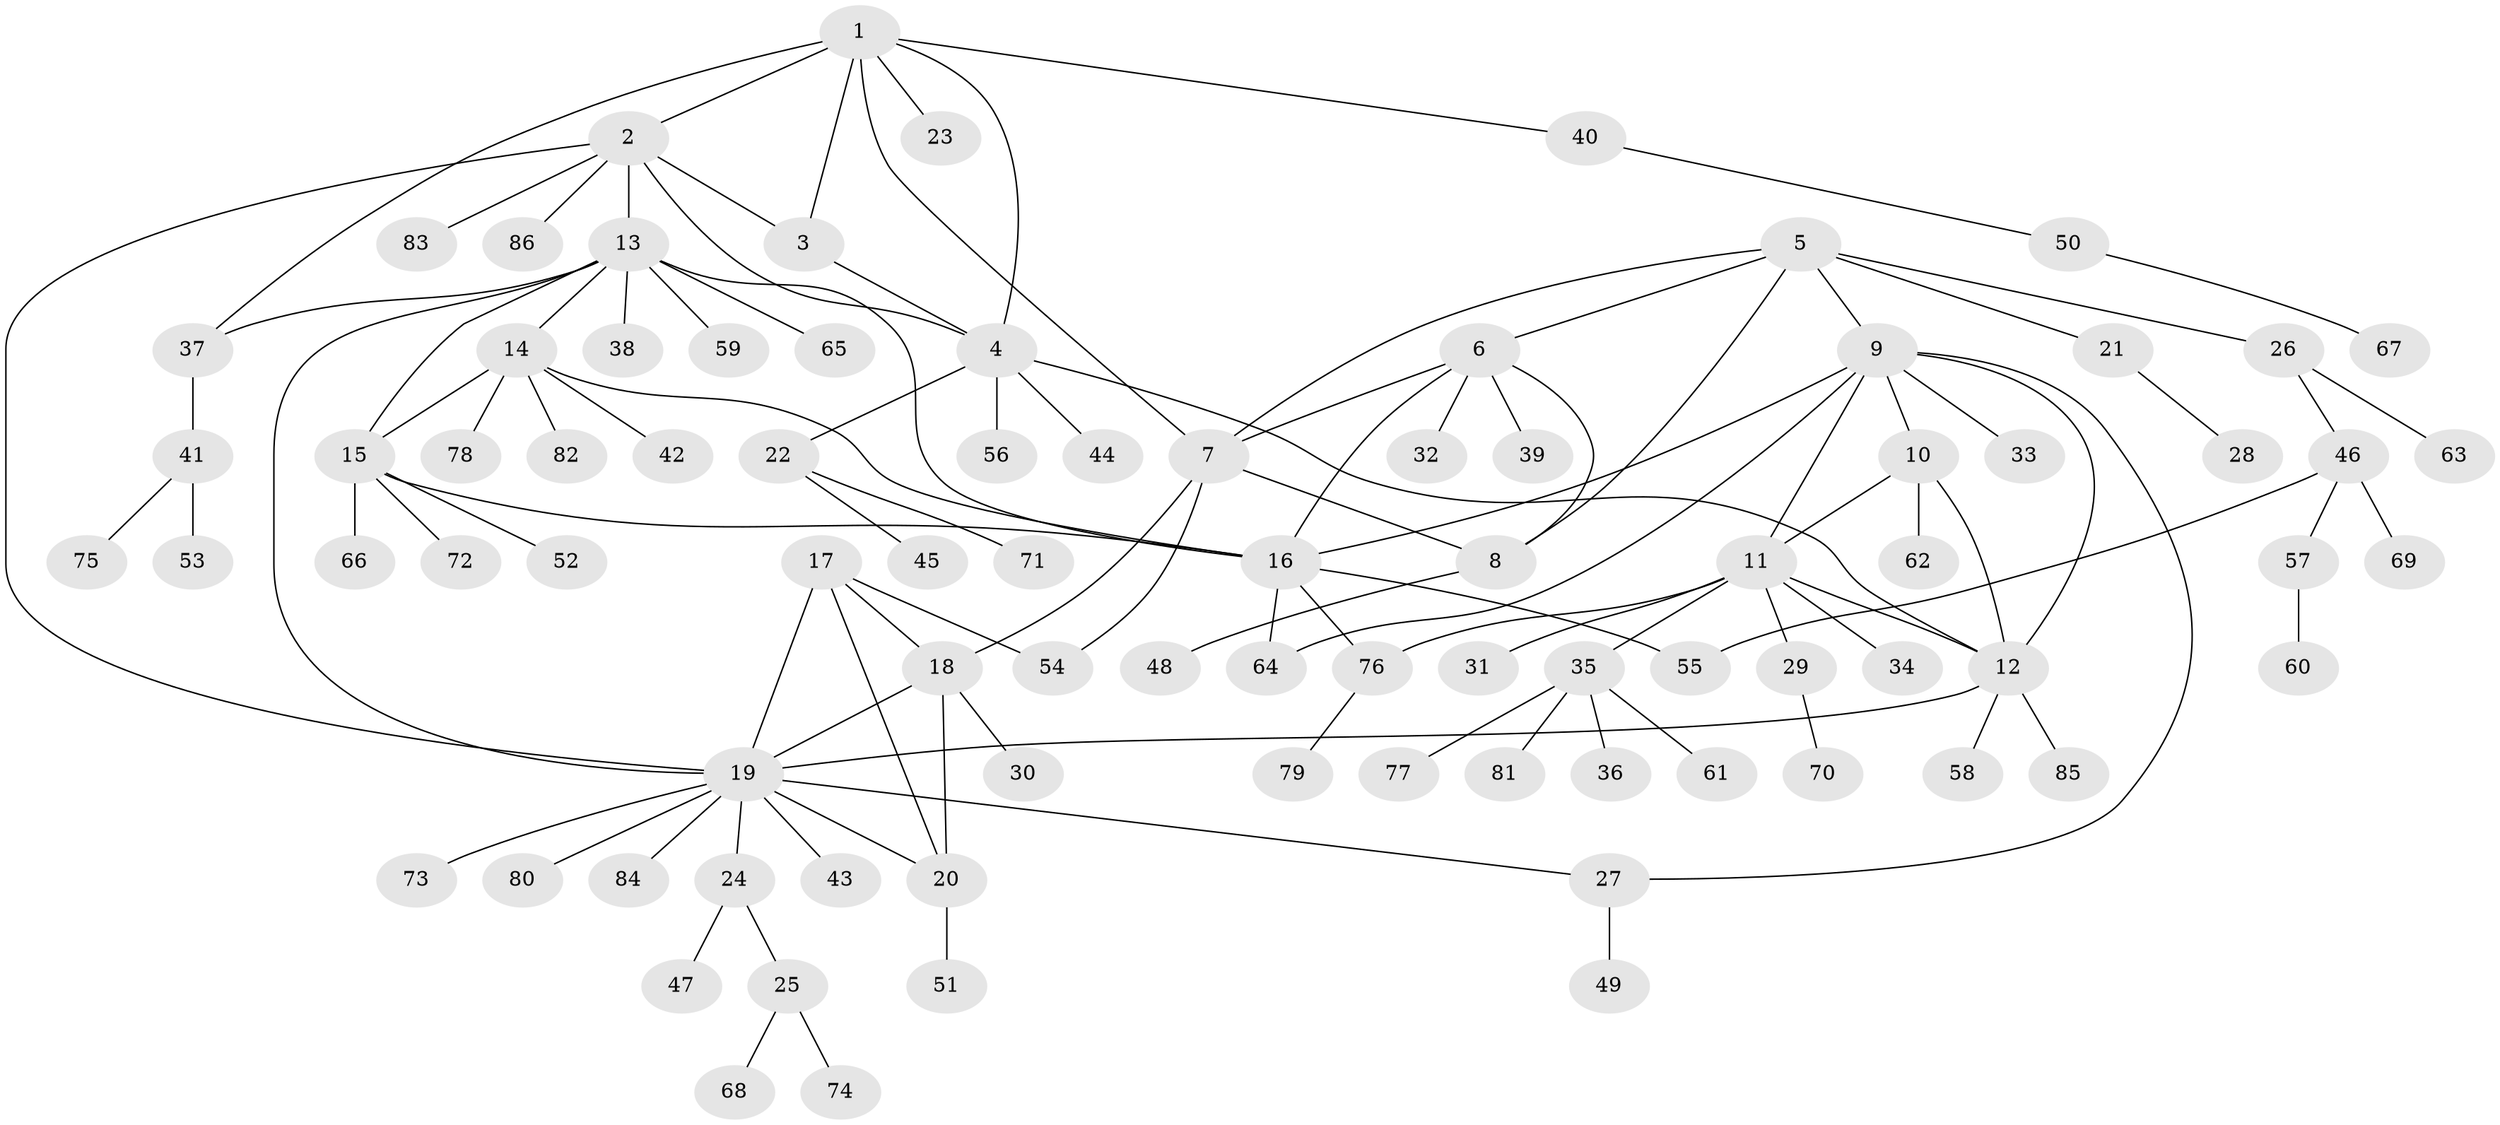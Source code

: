 // Generated by graph-tools (version 1.1) at 2025/11/02/27/25 16:11:33]
// undirected, 86 vertices, 112 edges
graph export_dot {
graph [start="1"]
  node [color=gray90,style=filled];
  1;
  2;
  3;
  4;
  5;
  6;
  7;
  8;
  9;
  10;
  11;
  12;
  13;
  14;
  15;
  16;
  17;
  18;
  19;
  20;
  21;
  22;
  23;
  24;
  25;
  26;
  27;
  28;
  29;
  30;
  31;
  32;
  33;
  34;
  35;
  36;
  37;
  38;
  39;
  40;
  41;
  42;
  43;
  44;
  45;
  46;
  47;
  48;
  49;
  50;
  51;
  52;
  53;
  54;
  55;
  56;
  57;
  58;
  59;
  60;
  61;
  62;
  63;
  64;
  65;
  66;
  67;
  68;
  69;
  70;
  71;
  72;
  73;
  74;
  75;
  76;
  77;
  78;
  79;
  80;
  81;
  82;
  83;
  84;
  85;
  86;
  1 -- 2;
  1 -- 3;
  1 -- 4;
  1 -- 7;
  1 -- 23;
  1 -- 37;
  1 -- 40;
  2 -- 3;
  2 -- 4;
  2 -- 13;
  2 -- 19;
  2 -- 83;
  2 -- 86;
  3 -- 4;
  4 -- 12;
  4 -- 22;
  4 -- 44;
  4 -- 56;
  5 -- 6;
  5 -- 7;
  5 -- 8;
  5 -- 9;
  5 -- 21;
  5 -- 26;
  6 -- 7;
  6 -- 8;
  6 -- 16;
  6 -- 32;
  6 -- 39;
  7 -- 8;
  7 -- 18;
  7 -- 54;
  8 -- 48;
  9 -- 10;
  9 -- 11;
  9 -- 12;
  9 -- 16;
  9 -- 27;
  9 -- 33;
  9 -- 64;
  10 -- 11;
  10 -- 12;
  10 -- 62;
  11 -- 12;
  11 -- 29;
  11 -- 31;
  11 -- 34;
  11 -- 35;
  11 -- 76;
  12 -- 19;
  12 -- 58;
  12 -- 85;
  13 -- 14;
  13 -- 15;
  13 -- 16;
  13 -- 19;
  13 -- 37;
  13 -- 38;
  13 -- 59;
  13 -- 65;
  14 -- 15;
  14 -- 16;
  14 -- 42;
  14 -- 78;
  14 -- 82;
  15 -- 16;
  15 -- 52;
  15 -- 66;
  15 -- 72;
  16 -- 55;
  16 -- 64;
  16 -- 76;
  17 -- 18;
  17 -- 19;
  17 -- 20;
  17 -- 54;
  18 -- 19;
  18 -- 20;
  18 -- 30;
  19 -- 20;
  19 -- 24;
  19 -- 27;
  19 -- 43;
  19 -- 73;
  19 -- 80;
  19 -- 84;
  20 -- 51;
  21 -- 28;
  22 -- 45;
  22 -- 71;
  24 -- 25;
  24 -- 47;
  25 -- 68;
  25 -- 74;
  26 -- 46;
  26 -- 63;
  27 -- 49;
  29 -- 70;
  35 -- 36;
  35 -- 61;
  35 -- 77;
  35 -- 81;
  37 -- 41;
  40 -- 50;
  41 -- 53;
  41 -- 75;
  46 -- 55;
  46 -- 57;
  46 -- 69;
  50 -- 67;
  57 -- 60;
  76 -- 79;
}
